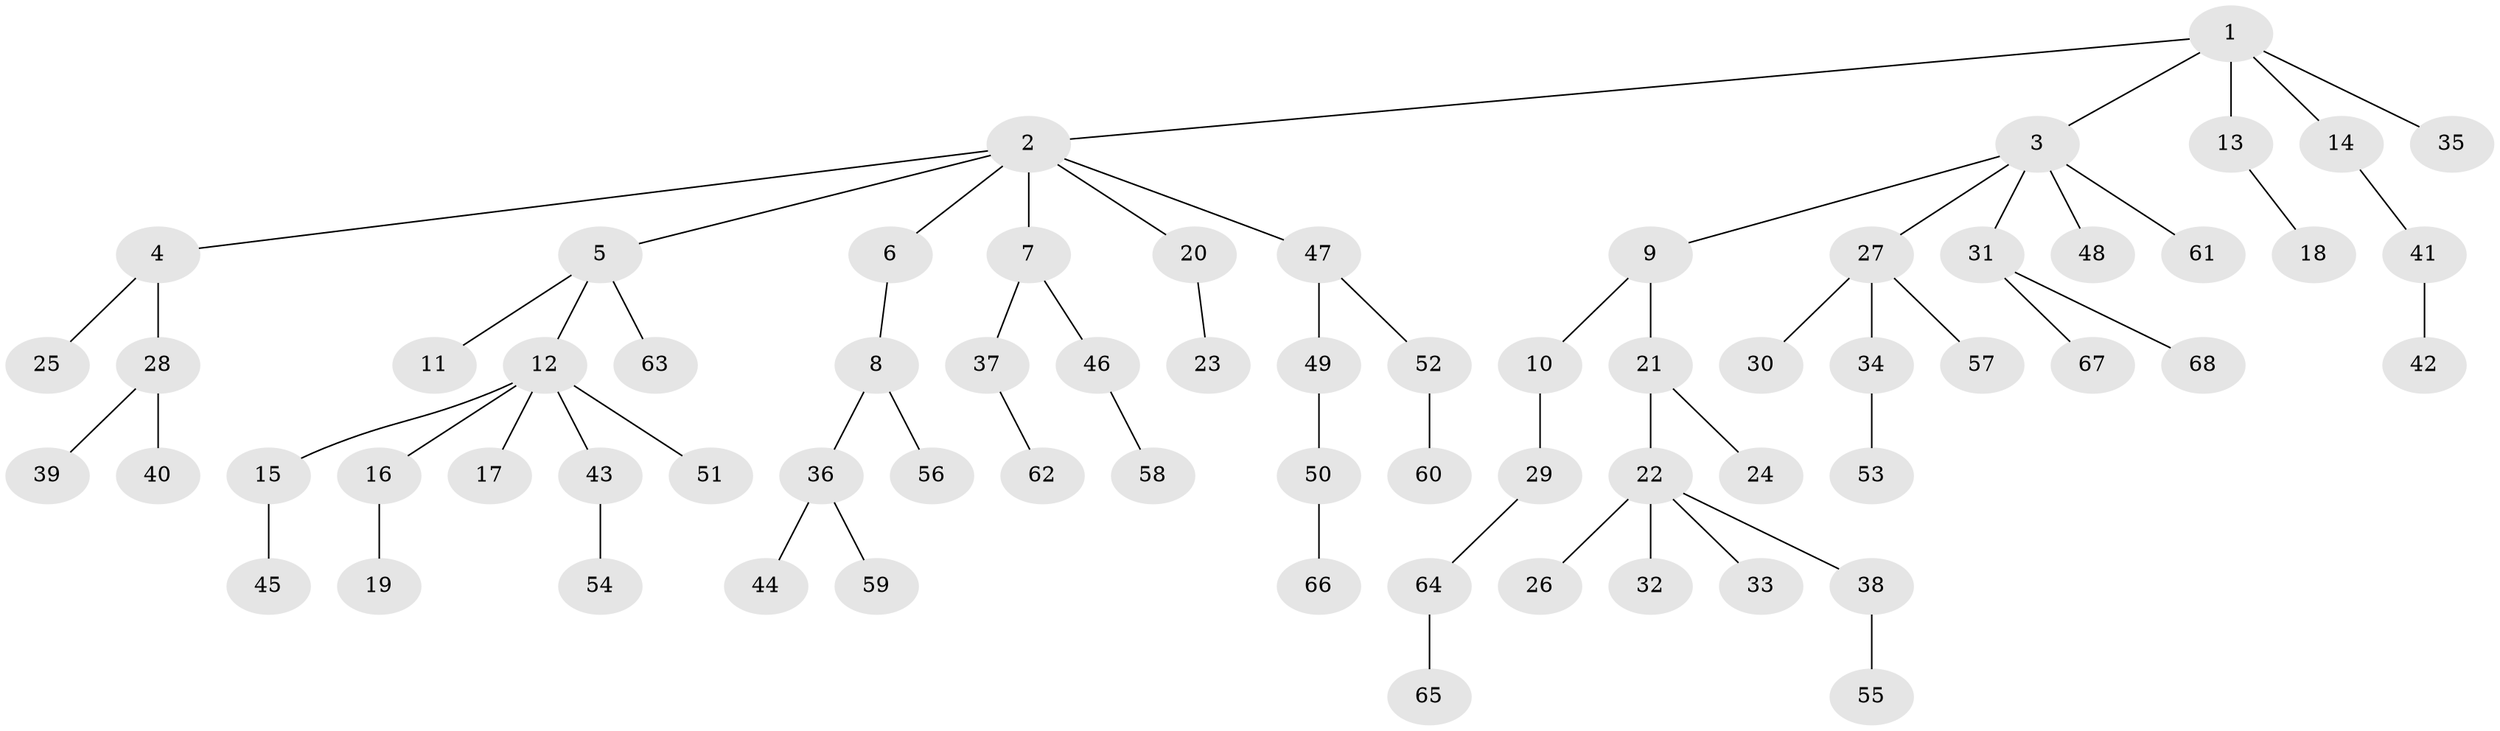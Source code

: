 // coarse degree distribution, {5: 0.044444444444444446, 8: 0.044444444444444446, 4: 0.06666666666666667, 2: 0.13333333333333333, 3: 0.06666666666666667, 1: 0.6444444444444445}
// Generated by graph-tools (version 1.1) at 2025/52/02/27/25 19:52:13]
// undirected, 68 vertices, 67 edges
graph export_dot {
graph [start="1"]
  node [color=gray90,style=filled];
  1;
  2;
  3;
  4;
  5;
  6;
  7;
  8;
  9;
  10;
  11;
  12;
  13;
  14;
  15;
  16;
  17;
  18;
  19;
  20;
  21;
  22;
  23;
  24;
  25;
  26;
  27;
  28;
  29;
  30;
  31;
  32;
  33;
  34;
  35;
  36;
  37;
  38;
  39;
  40;
  41;
  42;
  43;
  44;
  45;
  46;
  47;
  48;
  49;
  50;
  51;
  52;
  53;
  54;
  55;
  56;
  57;
  58;
  59;
  60;
  61;
  62;
  63;
  64;
  65;
  66;
  67;
  68;
  1 -- 2;
  1 -- 3;
  1 -- 13;
  1 -- 14;
  1 -- 35;
  2 -- 4;
  2 -- 5;
  2 -- 6;
  2 -- 7;
  2 -- 20;
  2 -- 47;
  3 -- 9;
  3 -- 27;
  3 -- 31;
  3 -- 48;
  3 -- 61;
  4 -- 25;
  4 -- 28;
  5 -- 11;
  5 -- 12;
  5 -- 63;
  6 -- 8;
  7 -- 37;
  7 -- 46;
  8 -- 36;
  8 -- 56;
  9 -- 10;
  9 -- 21;
  10 -- 29;
  12 -- 15;
  12 -- 16;
  12 -- 17;
  12 -- 43;
  12 -- 51;
  13 -- 18;
  14 -- 41;
  15 -- 45;
  16 -- 19;
  20 -- 23;
  21 -- 22;
  21 -- 24;
  22 -- 26;
  22 -- 32;
  22 -- 33;
  22 -- 38;
  27 -- 30;
  27 -- 34;
  27 -- 57;
  28 -- 39;
  28 -- 40;
  29 -- 64;
  31 -- 67;
  31 -- 68;
  34 -- 53;
  36 -- 44;
  36 -- 59;
  37 -- 62;
  38 -- 55;
  41 -- 42;
  43 -- 54;
  46 -- 58;
  47 -- 49;
  47 -- 52;
  49 -- 50;
  50 -- 66;
  52 -- 60;
  64 -- 65;
}
